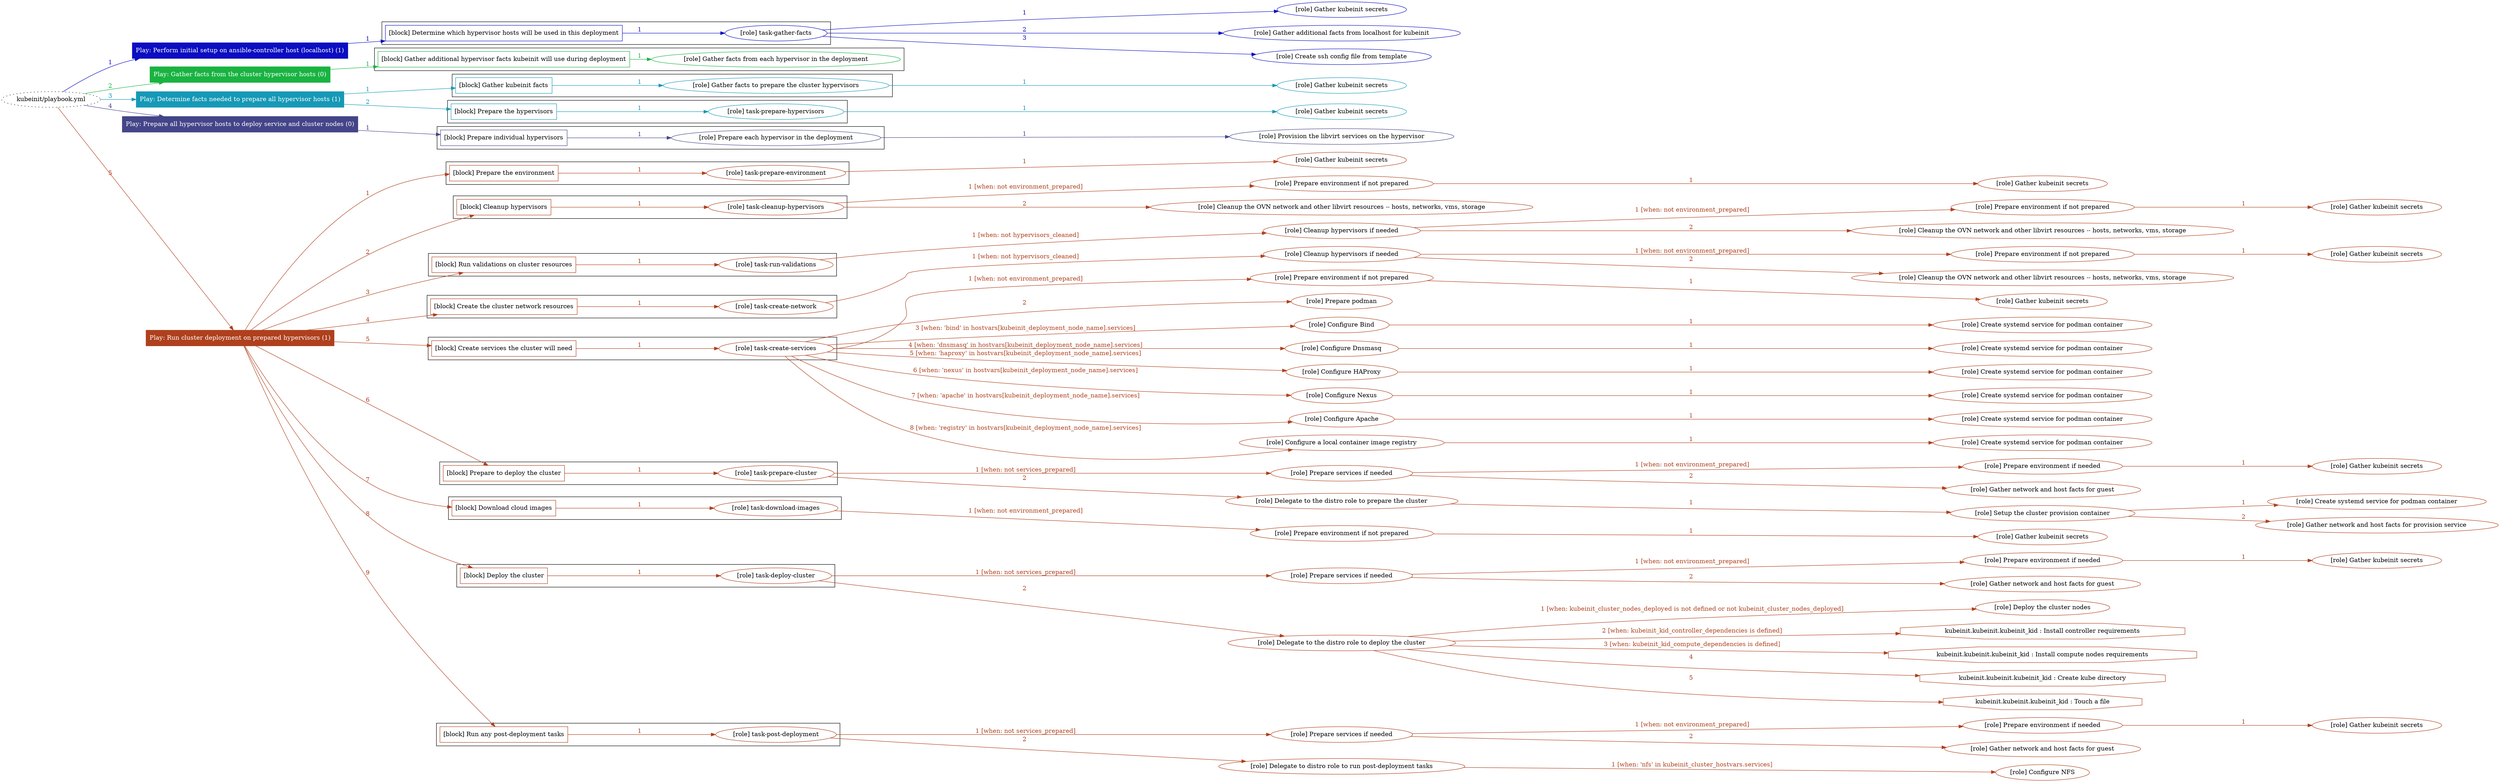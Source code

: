 digraph {
	graph [concentrate=true ordering=in rankdir=LR ratio=fill]
	edge [esep=5 sep=10]
	"kubeinit/playbook.yml" [URL="/home/runner/work/kubeinit/kubeinit/kubeinit/playbook.yml" id=playbook_f19f7c24 style=dotted]
	play_e3c83df2 [label="Play: Perform initial setup on ansible-controller host (localhost) (1)" URL="/home/runner/work/kubeinit/kubeinit/kubeinit/playbook.yml" color="#0b0ec1" fontcolor="#ffffff" id=play_e3c83df2 shape=box style=filled tooltip=localhost]
	"kubeinit/playbook.yml" -> play_e3c83df2 [label="1 " color="#0b0ec1" fontcolor="#0b0ec1" id=edge_bcfae2c6 labeltooltip="1 " tooltip="1 "]
	subgraph "Gather kubeinit secrets" {
		role_8a4b289e [label="[role] Gather kubeinit secrets" URL="/home/runner/.ansible/collections/ansible_collections/kubeinit/kubeinit/roles/kubeinit_prepare/tasks/build_hypervisors_group.yml" color="#0b0ec1" id=role_8a4b289e tooltip="Gather kubeinit secrets"]
	}
	subgraph "Gather additional facts from localhost for kubeinit" {
		role_81fbdfe3 [label="[role] Gather additional facts from localhost for kubeinit" URL="/home/runner/.ansible/collections/ansible_collections/kubeinit/kubeinit/roles/kubeinit_prepare/tasks/build_hypervisors_group.yml" color="#0b0ec1" id=role_81fbdfe3 tooltip="Gather additional facts from localhost for kubeinit"]
	}
	subgraph "Create ssh config file from template" {
		role_be65bf8c [label="[role] Create ssh config file from template" URL="/home/runner/.ansible/collections/ansible_collections/kubeinit/kubeinit/roles/kubeinit_prepare/tasks/build_hypervisors_group.yml" color="#0b0ec1" id=role_be65bf8c tooltip="Create ssh config file from template"]
	}
	subgraph "task-gather-facts" {
		role_dcfb7f5f [label="[role] task-gather-facts" URL="/home/runner/work/kubeinit/kubeinit/kubeinit/playbook.yml" color="#0b0ec1" id=role_dcfb7f5f tooltip="task-gather-facts"]
		role_dcfb7f5f -> role_8a4b289e [label="1 " color="#0b0ec1" fontcolor="#0b0ec1" id=edge_25d9aa15 labeltooltip="1 " tooltip="1 "]
		role_dcfb7f5f -> role_81fbdfe3 [label="2 " color="#0b0ec1" fontcolor="#0b0ec1" id=edge_9db1e6b4 labeltooltip="2 " tooltip="2 "]
		role_dcfb7f5f -> role_be65bf8c [label="3 " color="#0b0ec1" fontcolor="#0b0ec1" id=edge_1d73cc99 labeltooltip="3 " tooltip="3 "]
	}
	subgraph "Play: Perform initial setup on ansible-controller host (localhost) (1)" {
		play_e3c83df2 -> block_47955a8a [label=1 color="#0b0ec1" fontcolor="#0b0ec1" id=edge_bd2e0704 labeltooltip=1 tooltip=1]
		subgraph cluster_block_47955a8a {
			block_47955a8a [label="[block] Determine which hypervisor hosts will be used in this deployment" URL="/home/runner/work/kubeinit/kubeinit/kubeinit/playbook.yml" color="#0b0ec1" id=block_47955a8a labeltooltip="Determine which hypervisor hosts will be used in this deployment" shape=box tooltip="Determine which hypervisor hosts will be used in this deployment"]
			block_47955a8a -> role_dcfb7f5f [label="1 " color="#0b0ec1" fontcolor="#0b0ec1" id=edge_5d99f6b1 labeltooltip="1 " tooltip="1 "]
		}
	}
	play_3f8c5ed9 [label="Play: Gather facts from the cluster hypervisor hosts (0)" URL="/home/runner/work/kubeinit/kubeinit/kubeinit/playbook.yml" color="#19b342" fontcolor="#ffffff" id=play_3f8c5ed9 shape=box style=filled tooltip="Play: Gather facts from the cluster hypervisor hosts (0)"]
	"kubeinit/playbook.yml" -> play_3f8c5ed9 [label="2 " color="#19b342" fontcolor="#19b342" id=edge_2b84f2b8 labeltooltip="2 " tooltip="2 "]
	subgraph "Gather facts from each hypervisor in the deployment" {
		role_b59b187c [label="[role] Gather facts from each hypervisor in the deployment" URL="/home/runner/work/kubeinit/kubeinit/kubeinit/playbook.yml" color="#19b342" id=role_b59b187c tooltip="Gather facts from each hypervisor in the deployment"]
	}
	subgraph "Play: Gather facts from the cluster hypervisor hosts (0)" {
		play_3f8c5ed9 -> block_2c6cf685 [label=1 color="#19b342" fontcolor="#19b342" id=edge_0a4c2be2 labeltooltip=1 tooltip=1]
		subgraph cluster_block_2c6cf685 {
			block_2c6cf685 [label="[block] Gather additional hypervisor facts kubeinit will use during deployment" URL="/home/runner/work/kubeinit/kubeinit/kubeinit/playbook.yml" color="#19b342" id=block_2c6cf685 labeltooltip="Gather additional hypervisor facts kubeinit will use during deployment" shape=box tooltip="Gather additional hypervisor facts kubeinit will use during deployment"]
			block_2c6cf685 -> role_b59b187c [label="1 " color="#19b342" fontcolor="#19b342" id=edge_69f44c36 labeltooltip="1 " tooltip="1 "]
		}
	}
	play_43389720 [label="Play: Determine facts needed to prepare all hypervisor hosts (1)" URL="/home/runner/work/kubeinit/kubeinit/kubeinit/playbook.yml" color="#1699b6" fontcolor="#ffffff" id=play_43389720 shape=box style=filled tooltip=localhost]
	"kubeinit/playbook.yml" -> play_43389720 [label="3 " color="#1699b6" fontcolor="#1699b6" id=edge_710a81ef labeltooltip="3 " tooltip="3 "]
	subgraph "Gather kubeinit secrets" {
		role_16ca3f5a [label="[role] Gather kubeinit secrets" URL="/home/runner/.ansible/collections/ansible_collections/kubeinit/kubeinit/roles/kubeinit_prepare/tasks/gather_kubeinit_facts.yml" color="#1699b6" id=role_16ca3f5a tooltip="Gather kubeinit secrets"]
	}
	subgraph "Gather facts to prepare the cluster hypervisors" {
		role_487457ae [label="[role] Gather facts to prepare the cluster hypervisors" URL="/home/runner/work/kubeinit/kubeinit/kubeinit/playbook.yml" color="#1699b6" id=role_487457ae tooltip="Gather facts to prepare the cluster hypervisors"]
		role_487457ae -> role_16ca3f5a [label="1 " color="#1699b6" fontcolor="#1699b6" id=edge_23cb5172 labeltooltip="1 " tooltip="1 "]
	}
	subgraph "Gather kubeinit secrets" {
		role_8f64ef56 [label="[role] Gather kubeinit secrets" URL="/home/runner/.ansible/collections/ansible_collections/kubeinit/kubeinit/roles/kubeinit_prepare/tasks/gather_kubeinit_facts.yml" color="#1699b6" id=role_8f64ef56 tooltip="Gather kubeinit secrets"]
	}
	subgraph "task-prepare-hypervisors" {
		role_421f86db [label="[role] task-prepare-hypervisors" URL="/home/runner/work/kubeinit/kubeinit/kubeinit/playbook.yml" color="#1699b6" id=role_421f86db tooltip="task-prepare-hypervisors"]
		role_421f86db -> role_8f64ef56 [label="1 " color="#1699b6" fontcolor="#1699b6" id=edge_e856d20e labeltooltip="1 " tooltip="1 "]
	}
	subgraph "Play: Determine facts needed to prepare all hypervisor hosts (1)" {
		play_43389720 -> block_f4e99289 [label=1 color="#1699b6" fontcolor="#1699b6" id=edge_ae7b98e2 labeltooltip=1 tooltip=1]
		subgraph cluster_block_f4e99289 {
			block_f4e99289 [label="[block] Gather kubeinit facts" URL="/home/runner/work/kubeinit/kubeinit/kubeinit/playbook.yml" color="#1699b6" id=block_f4e99289 labeltooltip="Gather kubeinit facts" shape=box tooltip="Gather kubeinit facts"]
			block_f4e99289 -> role_487457ae [label="1 " color="#1699b6" fontcolor="#1699b6" id=edge_1ffde94a labeltooltip="1 " tooltip="1 "]
		}
		play_43389720 -> block_09d8e817 [label=2 color="#1699b6" fontcolor="#1699b6" id=edge_0e6e3b14 labeltooltip=2 tooltip=2]
		subgraph cluster_block_09d8e817 {
			block_09d8e817 [label="[block] Prepare the hypervisors" URL="/home/runner/work/kubeinit/kubeinit/kubeinit/playbook.yml" color="#1699b6" id=block_09d8e817 labeltooltip="Prepare the hypervisors" shape=box tooltip="Prepare the hypervisors"]
			block_09d8e817 -> role_421f86db [label="1 " color="#1699b6" fontcolor="#1699b6" id=edge_70fe4452 labeltooltip="1 " tooltip="1 "]
		}
	}
	play_a79cd9c2 [label="Play: Prepare all hypervisor hosts to deploy service and cluster nodes (0)" URL="/home/runner/work/kubeinit/kubeinit/kubeinit/playbook.yml" color="#444588" fontcolor="#ffffff" id=play_a79cd9c2 shape=box style=filled tooltip="Play: Prepare all hypervisor hosts to deploy service and cluster nodes (0)"]
	"kubeinit/playbook.yml" -> play_a79cd9c2 [label="4 " color="#444588" fontcolor="#444588" id=edge_6bfb1c97 labeltooltip="4 " tooltip="4 "]
	subgraph "Provision the libvirt services on the hypervisor" {
		role_a85094ef [label="[role] Provision the libvirt services on the hypervisor" URL="/home/runner/.ansible/collections/ansible_collections/kubeinit/kubeinit/roles/kubeinit_prepare/tasks/prepare_hypervisor.yml" color="#444588" id=role_a85094ef tooltip="Provision the libvirt services on the hypervisor"]
	}
	subgraph "Prepare each hypervisor in the deployment" {
		role_12c459f6 [label="[role] Prepare each hypervisor in the deployment" URL="/home/runner/work/kubeinit/kubeinit/kubeinit/playbook.yml" color="#444588" id=role_12c459f6 tooltip="Prepare each hypervisor in the deployment"]
		role_12c459f6 -> role_a85094ef [label="1 " color="#444588" fontcolor="#444588" id=edge_76f84c96 labeltooltip="1 " tooltip="1 "]
	}
	subgraph "Play: Prepare all hypervisor hosts to deploy service and cluster nodes (0)" {
		play_a79cd9c2 -> block_d0cd0e8c [label=1 color="#444588" fontcolor="#444588" id=edge_dd96c48d labeltooltip=1 tooltip=1]
		subgraph cluster_block_d0cd0e8c {
			block_d0cd0e8c [label="[block] Prepare individual hypervisors" URL="/home/runner/work/kubeinit/kubeinit/kubeinit/playbook.yml" color="#444588" id=block_d0cd0e8c labeltooltip="Prepare individual hypervisors" shape=box tooltip="Prepare individual hypervisors"]
			block_d0cd0e8c -> role_12c459f6 [label="1 " color="#444588" fontcolor="#444588" id=edge_c3a5d8f7 labeltooltip="1 " tooltip="1 "]
		}
	}
	play_4d0ec4bb [label="Play: Run cluster deployment on prepared hypervisors (1)" URL="/home/runner/work/kubeinit/kubeinit/kubeinit/playbook.yml" color="#af401d" fontcolor="#ffffff" id=play_4d0ec4bb shape=box style=filled tooltip=localhost]
	"kubeinit/playbook.yml" -> play_4d0ec4bb [label="5 " color="#af401d" fontcolor="#af401d" id=edge_9f27d705 labeltooltip="5 " tooltip="5 "]
	subgraph "Gather kubeinit secrets" {
		role_f4789719 [label="[role] Gather kubeinit secrets" URL="/home/runner/.ansible/collections/ansible_collections/kubeinit/kubeinit/roles/kubeinit_prepare/tasks/gather_kubeinit_facts.yml" color="#af401d" id=role_f4789719 tooltip="Gather kubeinit secrets"]
	}
	subgraph "task-prepare-environment" {
		role_80397919 [label="[role] task-prepare-environment" URL="/home/runner/work/kubeinit/kubeinit/kubeinit/playbook.yml" color="#af401d" id=role_80397919 tooltip="task-prepare-environment"]
		role_80397919 -> role_f4789719 [label="1 " color="#af401d" fontcolor="#af401d" id=edge_2333d648 labeltooltip="1 " tooltip="1 "]
	}
	subgraph "Gather kubeinit secrets" {
		role_73e5bffd [label="[role] Gather kubeinit secrets" URL="/home/runner/.ansible/collections/ansible_collections/kubeinit/kubeinit/roles/kubeinit_prepare/tasks/gather_kubeinit_facts.yml" color="#af401d" id=role_73e5bffd tooltip="Gather kubeinit secrets"]
	}
	subgraph "Prepare environment if not prepared" {
		role_359c54cd [label="[role] Prepare environment if not prepared" URL="/home/runner/.ansible/collections/ansible_collections/kubeinit/kubeinit/roles/kubeinit_prepare/tasks/cleanup_hypervisors.yml" color="#af401d" id=role_359c54cd tooltip="Prepare environment if not prepared"]
		role_359c54cd -> role_73e5bffd [label="1 " color="#af401d" fontcolor="#af401d" id=edge_accdaf37 labeltooltip="1 " tooltip="1 "]
	}
	subgraph "Cleanup the OVN network and other libvirt resources -- hosts, networks, vms, storage" {
		role_fa018df4 [label="[role] Cleanup the OVN network and other libvirt resources -- hosts, networks, vms, storage" URL="/home/runner/.ansible/collections/ansible_collections/kubeinit/kubeinit/roles/kubeinit_prepare/tasks/cleanup_hypervisors.yml" color="#af401d" id=role_fa018df4 tooltip="Cleanup the OVN network and other libvirt resources -- hosts, networks, vms, storage"]
	}
	subgraph "task-cleanup-hypervisors" {
		role_38da9faf [label="[role] task-cleanup-hypervisors" URL="/home/runner/work/kubeinit/kubeinit/kubeinit/playbook.yml" color="#af401d" id=role_38da9faf tooltip="task-cleanup-hypervisors"]
		role_38da9faf -> role_359c54cd [label="1 [when: not environment_prepared]" color="#af401d" fontcolor="#af401d" id=edge_f927daa4 labeltooltip="1 [when: not environment_prepared]" tooltip="1 [when: not environment_prepared]"]
		role_38da9faf -> role_fa018df4 [label="2 " color="#af401d" fontcolor="#af401d" id=edge_e634570b labeltooltip="2 " tooltip="2 "]
	}
	subgraph "Gather kubeinit secrets" {
		role_9e718411 [label="[role] Gather kubeinit secrets" URL="/home/runner/.ansible/collections/ansible_collections/kubeinit/kubeinit/roles/kubeinit_prepare/tasks/gather_kubeinit_facts.yml" color="#af401d" id=role_9e718411 tooltip="Gather kubeinit secrets"]
	}
	subgraph "Prepare environment if not prepared" {
		role_1a184fc0 [label="[role] Prepare environment if not prepared" URL="/home/runner/.ansible/collections/ansible_collections/kubeinit/kubeinit/roles/kubeinit_prepare/tasks/cleanup_hypervisors.yml" color="#af401d" id=role_1a184fc0 tooltip="Prepare environment if not prepared"]
		role_1a184fc0 -> role_9e718411 [label="1 " color="#af401d" fontcolor="#af401d" id=edge_ff55c2d6 labeltooltip="1 " tooltip="1 "]
	}
	subgraph "Cleanup the OVN network and other libvirt resources -- hosts, networks, vms, storage" {
		role_2e2a843b [label="[role] Cleanup the OVN network and other libvirt resources -- hosts, networks, vms, storage" URL="/home/runner/.ansible/collections/ansible_collections/kubeinit/kubeinit/roles/kubeinit_prepare/tasks/cleanup_hypervisors.yml" color="#af401d" id=role_2e2a843b tooltip="Cleanup the OVN network and other libvirt resources -- hosts, networks, vms, storage"]
	}
	subgraph "Cleanup hypervisors if needed" {
		role_6714aeb8 [label="[role] Cleanup hypervisors if needed" URL="/home/runner/.ansible/collections/ansible_collections/kubeinit/kubeinit/roles/kubeinit_validations/tasks/main.yml" color="#af401d" id=role_6714aeb8 tooltip="Cleanup hypervisors if needed"]
		role_6714aeb8 -> role_1a184fc0 [label="1 [when: not environment_prepared]" color="#af401d" fontcolor="#af401d" id=edge_5048d781 labeltooltip="1 [when: not environment_prepared]" tooltip="1 [when: not environment_prepared]"]
		role_6714aeb8 -> role_2e2a843b [label="2 " color="#af401d" fontcolor="#af401d" id=edge_18d4ca20 labeltooltip="2 " tooltip="2 "]
	}
	subgraph "task-run-validations" {
		role_90ba515a [label="[role] task-run-validations" URL="/home/runner/work/kubeinit/kubeinit/kubeinit/playbook.yml" color="#af401d" id=role_90ba515a tooltip="task-run-validations"]
		role_90ba515a -> role_6714aeb8 [label="1 [when: not hypervisors_cleaned]" color="#af401d" fontcolor="#af401d" id=edge_be471820 labeltooltip="1 [when: not hypervisors_cleaned]" tooltip="1 [when: not hypervisors_cleaned]"]
	}
	subgraph "Gather kubeinit secrets" {
		role_7bc27f53 [label="[role] Gather kubeinit secrets" URL="/home/runner/.ansible/collections/ansible_collections/kubeinit/kubeinit/roles/kubeinit_prepare/tasks/gather_kubeinit_facts.yml" color="#af401d" id=role_7bc27f53 tooltip="Gather kubeinit secrets"]
	}
	subgraph "Prepare environment if not prepared" {
		role_2cc27fd3 [label="[role] Prepare environment if not prepared" URL="/home/runner/.ansible/collections/ansible_collections/kubeinit/kubeinit/roles/kubeinit_prepare/tasks/cleanup_hypervisors.yml" color="#af401d" id=role_2cc27fd3 tooltip="Prepare environment if not prepared"]
		role_2cc27fd3 -> role_7bc27f53 [label="1 " color="#af401d" fontcolor="#af401d" id=edge_cbba5333 labeltooltip="1 " tooltip="1 "]
	}
	subgraph "Cleanup the OVN network and other libvirt resources -- hosts, networks, vms, storage" {
		role_6375aee1 [label="[role] Cleanup the OVN network and other libvirt resources -- hosts, networks, vms, storage" URL="/home/runner/.ansible/collections/ansible_collections/kubeinit/kubeinit/roles/kubeinit_prepare/tasks/cleanup_hypervisors.yml" color="#af401d" id=role_6375aee1 tooltip="Cleanup the OVN network and other libvirt resources -- hosts, networks, vms, storage"]
	}
	subgraph "Cleanup hypervisors if needed" {
		role_f11d4f4b [label="[role] Cleanup hypervisors if needed" URL="/home/runner/.ansible/collections/ansible_collections/kubeinit/kubeinit/roles/kubeinit_libvirt/tasks/create_network.yml" color="#af401d" id=role_f11d4f4b tooltip="Cleanup hypervisors if needed"]
		role_f11d4f4b -> role_2cc27fd3 [label="1 [when: not environment_prepared]" color="#af401d" fontcolor="#af401d" id=edge_26c102bb labeltooltip="1 [when: not environment_prepared]" tooltip="1 [when: not environment_prepared]"]
		role_f11d4f4b -> role_6375aee1 [label="2 " color="#af401d" fontcolor="#af401d" id=edge_ff1c707e labeltooltip="2 " tooltip="2 "]
	}
	subgraph "task-create-network" {
		role_322d6df0 [label="[role] task-create-network" URL="/home/runner/work/kubeinit/kubeinit/kubeinit/playbook.yml" color="#af401d" id=role_322d6df0 tooltip="task-create-network"]
		role_322d6df0 -> role_f11d4f4b [label="1 [when: not hypervisors_cleaned]" color="#af401d" fontcolor="#af401d" id=edge_a41b4a9e labeltooltip="1 [when: not hypervisors_cleaned]" tooltip="1 [when: not hypervisors_cleaned]"]
	}
	subgraph "Gather kubeinit secrets" {
		role_4dc3fb13 [label="[role] Gather kubeinit secrets" URL="/home/runner/.ansible/collections/ansible_collections/kubeinit/kubeinit/roles/kubeinit_prepare/tasks/gather_kubeinit_facts.yml" color="#af401d" id=role_4dc3fb13 tooltip="Gather kubeinit secrets"]
	}
	subgraph "Prepare environment if not prepared" {
		role_dc24ad30 [label="[role] Prepare environment if not prepared" URL="/home/runner/.ansible/collections/ansible_collections/kubeinit/kubeinit/roles/kubeinit_services/tasks/main.yml" color="#af401d" id=role_dc24ad30 tooltip="Prepare environment if not prepared"]
		role_dc24ad30 -> role_4dc3fb13 [label="1 " color="#af401d" fontcolor="#af401d" id=edge_ba825df8 labeltooltip="1 " tooltip="1 "]
	}
	subgraph "Prepare podman" {
		role_456e5c4c [label="[role] Prepare podman" URL="/home/runner/.ansible/collections/ansible_collections/kubeinit/kubeinit/roles/kubeinit_services/tasks/00_create_service_pod.yml" color="#af401d" id=role_456e5c4c tooltip="Prepare podman"]
	}
	subgraph "Create systemd service for podman container" {
		role_491abdaa [label="[role] Create systemd service for podman container" URL="/home/runner/.ansible/collections/ansible_collections/kubeinit/kubeinit/roles/kubeinit_bind/tasks/main.yml" color="#af401d" id=role_491abdaa tooltip="Create systemd service for podman container"]
	}
	subgraph "Configure Bind" {
		role_aa6a86cc [label="[role] Configure Bind" URL="/home/runner/.ansible/collections/ansible_collections/kubeinit/kubeinit/roles/kubeinit_services/tasks/start_services_containers.yml" color="#af401d" id=role_aa6a86cc tooltip="Configure Bind"]
		role_aa6a86cc -> role_491abdaa [label="1 " color="#af401d" fontcolor="#af401d" id=edge_1994c6e6 labeltooltip="1 " tooltip="1 "]
	}
	subgraph "Create systemd service for podman container" {
		role_62e94469 [label="[role] Create systemd service for podman container" URL="/home/runner/.ansible/collections/ansible_collections/kubeinit/kubeinit/roles/kubeinit_dnsmasq/tasks/main.yml" color="#af401d" id=role_62e94469 tooltip="Create systemd service for podman container"]
	}
	subgraph "Configure Dnsmasq" {
		role_5ecc534f [label="[role] Configure Dnsmasq" URL="/home/runner/.ansible/collections/ansible_collections/kubeinit/kubeinit/roles/kubeinit_services/tasks/start_services_containers.yml" color="#af401d" id=role_5ecc534f tooltip="Configure Dnsmasq"]
		role_5ecc534f -> role_62e94469 [label="1 " color="#af401d" fontcolor="#af401d" id=edge_8359911c labeltooltip="1 " tooltip="1 "]
	}
	subgraph "Create systemd service for podman container" {
		role_1e888d9a [label="[role] Create systemd service for podman container" URL="/home/runner/.ansible/collections/ansible_collections/kubeinit/kubeinit/roles/kubeinit_haproxy/tasks/main.yml" color="#af401d" id=role_1e888d9a tooltip="Create systemd service for podman container"]
	}
	subgraph "Configure HAProxy" {
		role_31718e5c [label="[role] Configure HAProxy" URL="/home/runner/.ansible/collections/ansible_collections/kubeinit/kubeinit/roles/kubeinit_services/tasks/start_services_containers.yml" color="#af401d" id=role_31718e5c tooltip="Configure HAProxy"]
		role_31718e5c -> role_1e888d9a [label="1 " color="#af401d" fontcolor="#af401d" id=edge_7c82b828 labeltooltip="1 " tooltip="1 "]
	}
	subgraph "Create systemd service for podman container" {
		role_15e201ef [label="[role] Create systemd service for podman container" URL="/home/runner/.ansible/collections/ansible_collections/kubeinit/kubeinit/roles/kubeinit_nexus/tasks/main.yml" color="#af401d" id=role_15e201ef tooltip="Create systemd service for podman container"]
	}
	subgraph "Configure Nexus" {
		role_a73064f7 [label="[role] Configure Nexus" URL="/home/runner/.ansible/collections/ansible_collections/kubeinit/kubeinit/roles/kubeinit_services/tasks/start_services_containers.yml" color="#af401d" id=role_a73064f7 tooltip="Configure Nexus"]
		role_a73064f7 -> role_15e201ef [label="1 " color="#af401d" fontcolor="#af401d" id=edge_8acc30f1 labeltooltip="1 " tooltip="1 "]
	}
	subgraph "Create systemd service for podman container" {
		role_72326a9d [label="[role] Create systemd service for podman container" URL="/home/runner/.ansible/collections/ansible_collections/kubeinit/kubeinit/roles/kubeinit_apache/tasks/main.yml" color="#af401d" id=role_72326a9d tooltip="Create systemd service for podman container"]
	}
	subgraph "Configure Apache" {
		role_b1f4d4a9 [label="[role] Configure Apache" URL="/home/runner/.ansible/collections/ansible_collections/kubeinit/kubeinit/roles/kubeinit_services/tasks/start_services_containers.yml" color="#af401d" id=role_b1f4d4a9 tooltip="Configure Apache"]
		role_b1f4d4a9 -> role_72326a9d [label="1 " color="#af401d" fontcolor="#af401d" id=edge_529956c5 labeltooltip="1 " tooltip="1 "]
	}
	subgraph "Create systemd service for podman container" {
		role_f68e0d89 [label="[role] Create systemd service for podman container" URL="/home/runner/.ansible/collections/ansible_collections/kubeinit/kubeinit/roles/kubeinit_registry/tasks/main.yml" color="#af401d" id=role_f68e0d89 tooltip="Create systemd service for podman container"]
	}
	subgraph "Configure a local container image registry" {
		role_bfe16e78 [label="[role] Configure a local container image registry" URL="/home/runner/.ansible/collections/ansible_collections/kubeinit/kubeinit/roles/kubeinit_services/tasks/start_services_containers.yml" color="#af401d" id=role_bfe16e78 tooltip="Configure a local container image registry"]
		role_bfe16e78 -> role_f68e0d89 [label="1 " color="#af401d" fontcolor="#af401d" id=edge_d74c7d40 labeltooltip="1 " tooltip="1 "]
	}
	subgraph "task-create-services" {
		role_804a7f34 [label="[role] task-create-services" URL="/home/runner/work/kubeinit/kubeinit/kubeinit/playbook.yml" color="#af401d" id=role_804a7f34 tooltip="task-create-services"]
		role_804a7f34 -> role_dc24ad30 [label="1 [when: not environment_prepared]" color="#af401d" fontcolor="#af401d" id=edge_114a1092 labeltooltip="1 [when: not environment_prepared]" tooltip="1 [when: not environment_prepared]"]
		role_804a7f34 -> role_456e5c4c [label="2 " color="#af401d" fontcolor="#af401d" id=edge_6b46f97e labeltooltip="2 " tooltip="2 "]
		role_804a7f34 -> role_aa6a86cc [label="3 [when: 'bind' in hostvars[kubeinit_deployment_node_name].services]" color="#af401d" fontcolor="#af401d" id=edge_c7f535cd labeltooltip="3 [when: 'bind' in hostvars[kubeinit_deployment_node_name].services]" tooltip="3 [when: 'bind' in hostvars[kubeinit_deployment_node_name].services]"]
		role_804a7f34 -> role_5ecc534f [label="4 [when: 'dnsmasq' in hostvars[kubeinit_deployment_node_name].services]" color="#af401d" fontcolor="#af401d" id=edge_a32cb1d2 labeltooltip="4 [when: 'dnsmasq' in hostvars[kubeinit_deployment_node_name].services]" tooltip="4 [when: 'dnsmasq' in hostvars[kubeinit_deployment_node_name].services]"]
		role_804a7f34 -> role_31718e5c [label="5 [when: 'haproxy' in hostvars[kubeinit_deployment_node_name].services]" color="#af401d" fontcolor="#af401d" id=edge_c071477c labeltooltip="5 [when: 'haproxy' in hostvars[kubeinit_deployment_node_name].services]" tooltip="5 [when: 'haproxy' in hostvars[kubeinit_deployment_node_name].services]"]
		role_804a7f34 -> role_a73064f7 [label="6 [when: 'nexus' in hostvars[kubeinit_deployment_node_name].services]" color="#af401d" fontcolor="#af401d" id=edge_f2a11581 labeltooltip="6 [when: 'nexus' in hostvars[kubeinit_deployment_node_name].services]" tooltip="6 [when: 'nexus' in hostvars[kubeinit_deployment_node_name].services]"]
		role_804a7f34 -> role_b1f4d4a9 [label="7 [when: 'apache' in hostvars[kubeinit_deployment_node_name].services]" color="#af401d" fontcolor="#af401d" id=edge_20000396 labeltooltip="7 [when: 'apache' in hostvars[kubeinit_deployment_node_name].services]" tooltip="7 [when: 'apache' in hostvars[kubeinit_deployment_node_name].services]"]
		role_804a7f34 -> role_bfe16e78 [label="8 [when: 'registry' in hostvars[kubeinit_deployment_node_name].services]" color="#af401d" fontcolor="#af401d" id=edge_f3379c7e labeltooltip="8 [when: 'registry' in hostvars[kubeinit_deployment_node_name].services]" tooltip="8 [when: 'registry' in hostvars[kubeinit_deployment_node_name].services]"]
	}
	subgraph "Gather kubeinit secrets" {
		role_4c9c970d [label="[role] Gather kubeinit secrets" URL="/home/runner/.ansible/collections/ansible_collections/kubeinit/kubeinit/roles/kubeinit_prepare/tasks/gather_kubeinit_facts.yml" color="#af401d" id=role_4c9c970d tooltip="Gather kubeinit secrets"]
	}
	subgraph "Prepare environment if needed" {
		role_ae276532 [label="[role] Prepare environment if needed" URL="/home/runner/.ansible/collections/ansible_collections/kubeinit/kubeinit/roles/kubeinit_services/tasks/prepare_services.yml" color="#af401d" id=role_ae276532 tooltip="Prepare environment if needed"]
		role_ae276532 -> role_4c9c970d [label="1 " color="#af401d" fontcolor="#af401d" id=edge_572ef29d labeltooltip="1 " tooltip="1 "]
	}
	subgraph "Gather network and host facts for guest" {
		role_2b9daa13 [label="[role] Gather network and host facts for guest" URL="/home/runner/.ansible/collections/ansible_collections/kubeinit/kubeinit/roles/kubeinit_services/tasks/prepare_services.yml" color="#af401d" id=role_2b9daa13 tooltip="Gather network and host facts for guest"]
	}
	subgraph "Prepare services if needed" {
		role_8425d68d [label="[role] Prepare services if needed" URL="/home/runner/.ansible/collections/ansible_collections/kubeinit/kubeinit/roles/kubeinit_prepare/tasks/prepare_cluster.yml" color="#af401d" id=role_8425d68d tooltip="Prepare services if needed"]
		role_8425d68d -> role_ae276532 [label="1 [when: not environment_prepared]" color="#af401d" fontcolor="#af401d" id=edge_074b892d labeltooltip="1 [when: not environment_prepared]" tooltip="1 [when: not environment_prepared]"]
		role_8425d68d -> role_2b9daa13 [label="2 " color="#af401d" fontcolor="#af401d" id=edge_75bceca3 labeltooltip="2 " tooltip="2 "]
	}
	subgraph "Create systemd service for podman container" {
		role_7bb9bdc6 [label="[role] Create systemd service for podman container" URL="/home/runner/.ansible/collections/ansible_collections/kubeinit/kubeinit/roles/kubeinit_services/tasks/create_provision_container.yml" color="#af401d" id=role_7bb9bdc6 tooltip="Create systemd service for podman container"]
	}
	subgraph "Gather network and host facts for provision service" {
		role_8b73d714 [label="[role] Gather network and host facts for provision service" URL="/home/runner/.ansible/collections/ansible_collections/kubeinit/kubeinit/roles/kubeinit_services/tasks/create_provision_container.yml" color="#af401d" id=role_8b73d714 tooltip="Gather network and host facts for provision service"]
	}
	subgraph "Setup the cluster provision container" {
		role_0d047d8c [label="[role] Setup the cluster provision container" URL="/home/runner/.ansible/collections/ansible_collections/kubeinit/kubeinit/roles/kubeinit_kid/tasks/prepare_cluster.yml" color="#af401d" id=role_0d047d8c tooltip="Setup the cluster provision container"]
		role_0d047d8c -> role_7bb9bdc6 [label="1 " color="#af401d" fontcolor="#af401d" id=edge_edd6bbe3 labeltooltip="1 " tooltip="1 "]
		role_0d047d8c -> role_8b73d714 [label="2 " color="#af401d" fontcolor="#af401d" id=edge_e3f1d9fb labeltooltip="2 " tooltip="2 "]
	}
	subgraph "Delegate to the distro role to prepare the cluster" {
		role_f08319f5 [label="[role] Delegate to the distro role to prepare the cluster" URL="/home/runner/.ansible/collections/ansible_collections/kubeinit/kubeinit/roles/kubeinit_prepare/tasks/prepare_cluster.yml" color="#af401d" id=role_f08319f5 tooltip="Delegate to the distro role to prepare the cluster"]
		role_f08319f5 -> role_0d047d8c [label="1 " color="#af401d" fontcolor="#af401d" id=edge_f33cb30d labeltooltip="1 " tooltip="1 "]
	}
	subgraph "task-prepare-cluster" {
		role_9aa59b4a [label="[role] task-prepare-cluster" URL="/home/runner/work/kubeinit/kubeinit/kubeinit/playbook.yml" color="#af401d" id=role_9aa59b4a tooltip="task-prepare-cluster"]
		role_9aa59b4a -> role_8425d68d [label="1 [when: not services_prepared]" color="#af401d" fontcolor="#af401d" id=edge_549f4b97 labeltooltip="1 [when: not services_prepared]" tooltip="1 [when: not services_prepared]"]
		role_9aa59b4a -> role_f08319f5 [label="2 " color="#af401d" fontcolor="#af401d" id=edge_4f5b83d1 labeltooltip="2 " tooltip="2 "]
	}
	subgraph "Gather kubeinit secrets" {
		role_8bf58488 [label="[role] Gather kubeinit secrets" URL="/home/runner/.ansible/collections/ansible_collections/kubeinit/kubeinit/roles/kubeinit_prepare/tasks/gather_kubeinit_facts.yml" color="#af401d" id=role_8bf58488 tooltip="Gather kubeinit secrets"]
	}
	subgraph "Prepare environment if not prepared" {
		role_8b1e9f8c [label="[role] Prepare environment if not prepared" URL="/home/runner/.ansible/collections/ansible_collections/kubeinit/kubeinit/roles/kubeinit_libvirt/tasks/download_cloud_images.yml" color="#af401d" id=role_8b1e9f8c tooltip="Prepare environment if not prepared"]
		role_8b1e9f8c -> role_8bf58488 [label="1 " color="#af401d" fontcolor="#af401d" id=edge_5b062ecb labeltooltip="1 " tooltip="1 "]
	}
	subgraph "task-download-images" {
		role_ed609fd2 [label="[role] task-download-images" URL="/home/runner/work/kubeinit/kubeinit/kubeinit/playbook.yml" color="#af401d" id=role_ed609fd2 tooltip="task-download-images"]
		role_ed609fd2 -> role_8b1e9f8c [label="1 [when: not environment_prepared]" color="#af401d" fontcolor="#af401d" id=edge_ae678cd6 labeltooltip="1 [when: not environment_prepared]" tooltip="1 [when: not environment_prepared]"]
	}
	subgraph "Gather kubeinit secrets" {
		role_c0eea6a9 [label="[role] Gather kubeinit secrets" URL="/home/runner/.ansible/collections/ansible_collections/kubeinit/kubeinit/roles/kubeinit_prepare/tasks/gather_kubeinit_facts.yml" color="#af401d" id=role_c0eea6a9 tooltip="Gather kubeinit secrets"]
	}
	subgraph "Prepare environment if needed" {
		role_c6964970 [label="[role] Prepare environment if needed" URL="/home/runner/.ansible/collections/ansible_collections/kubeinit/kubeinit/roles/kubeinit_services/tasks/prepare_services.yml" color="#af401d" id=role_c6964970 tooltip="Prepare environment if needed"]
		role_c6964970 -> role_c0eea6a9 [label="1 " color="#af401d" fontcolor="#af401d" id=edge_95bbe170 labeltooltip="1 " tooltip="1 "]
	}
	subgraph "Gather network and host facts for guest" {
		role_5b57d3e5 [label="[role] Gather network and host facts for guest" URL="/home/runner/.ansible/collections/ansible_collections/kubeinit/kubeinit/roles/kubeinit_services/tasks/prepare_services.yml" color="#af401d" id=role_5b57d3e5 tooltip="Gather network and host facts for guest"]
	}
	subgraph "Prepare services if needed" {
		role_a290035d [label="[role] Prepare services if needed" URL="/home/runner/.ansible/collections/ansible_collections/kubeinit/kubeinit/roles/kubeinit_prepare/tasks/deploy_cluster.yml" color="#af401d" id=role_a290035d tooltip="Prepare services if needed"]
		role_a290035d -> role_c6964970 [label="1 [when: not environment_prepared]" color="#af401d" fontcolor="#af401d" id=edge_68fc5cd9 labeltooltip="1 [when: not environment_prepared]" tooltip="1 [when: not environment_prepared]"]
		role_a290035d -> role_5b57d3e5 [label="2 " color="#af401d" fontcolor="#af401d" id=edge_899ca803 labeltooltip="2 " tooltip="2 "]
	}
	subgraph "Deploy the cluster nodes" {
		role_3176e821 [label="[role] Deploy the cluster nodes" URL="/home/runner/.ansible/collections/ansible_collections/kubeinit/kubeinit/roles/kubeinit_kid/tasks/main.yml" color="#af401d" id=role_3176e821 tooltip="Deploy the cluster nodes"]
	}
	subgraph "Delegate to the distro role to deploy the cluster" {
		role_22f233b2 [label="[role] Delegate to the distro role to deploy the cluster" URL="/home/runner/.ansible/collections/ansible_collections/kubeinit/kubeinit/roles/kubeinit_prepare/tasks/deploy_cluster.yml" color="#af401d" id=role_22f233b2 tooltip="Delegate to the distro role to deploy the cluster"]
		role_22f233b2 -> role_3176e821 [label="1 [when: kubeinit_cluster_nodes_deployed is not defined or not kubeinit_cluster_nodes_deployed]" color="#af401d" fontcolor="#af401d" id=edge_61481a90 labeltooltip="1 [when: kubeinit_cluster_nodes_deployed is not defined or not kubeinit_cluster_nodes_deployed]" tooltip="1 [when: kubeinit_cluster_nodes_deployed is not defined or not kubeinit_cluster_nodes_deployed]"]
		task_adea8c03 [label="kubeinit.kubeinit.kubeinit_kid : Install controller requirements" URL="/home/runner/.ansible/collections/ansible_collections/kubeinit/kubeinit/roles/kubeinit_kid/tasks/main.yml" color="#af401d" id=task_adea8c03 shape=octagon tooltip="kubeinit.kubeinit.kubeinit_kid : Install controller requirements"]
		role_22f233b2 -> task_adea8c03 [label="2 [when: kubeinit_kid_controller_dependencies is defined]" color="#af401d" fontcolor="#af401d" id=edge_9745503e labeltooltip="2 [when: kubeinit_kid_controller_dependencies is defined]" tooltip="2 [when: kubeinit_kid_controller_dependencies is defined]"]
		task_e48c57c3 [label="kubeinit.kubeinit.kubeinit_kid : Install compute nodes requirements" URL="/home/runner/.ansible/collections/ansible_collections/kubeinit/kubeinit/roles/kubeinit_kid/tasks/main.yml" color="#af401d" id=task_e48c57c3 shape=octagon tooltip="kubeinit.kubeinit.kubeinit_kid : Install compute nodes requirements"]
		role_22f233b2 -> task_e48c57c3 [label="3 [when: kubeinit_kid_compute_dependencies is defined]" color="#af401d" fontcolor="#af401d" id=edge_bdc8f4f7 labeltooltip="3 [when: kubeinit_kid_compute_dependencies is defined]" tooltip="3 [when: kubeinit_kid_compute_dependencies is defined]"]
		task_dfc9402b [label="kubeinit.kubeinit.kubeinit_kid : Create kube directory" URL="/home/runner/.ansible/collections/ansible_collections/kubeinit/kubeinit/roles/kubeinit_kid/tasks/main.yml" color="#af401d" id=task_dfc9402b shape=octagon tooltip="kubeinit.kubeinit.kubeinit_kid : Create kube directory"]
		role_22f233b2 -> task_dfc9402b [label="4 " color="#af401d" fontcolor="#af401d" id=edge_b7bdd83b labeltooltip="4 " tooltip="4 "]
		task_775a7fa6 [label="kubeinit.kubeinit.kubeinit_kid : Touch a file" URL="/home/runner/.ansible/collections/ansible_collections/kubeinit/kubeinit/roles/kubeinit_kid/tasks/main.yml" color="#af401d" id=task_775a7fa6 shape=octagon tooltip="kubeinit.kubeinit.kubeinit_kid : Touch a file"]
		role_22f233b2 -> task_775a7fa6 [label="5 " color="#af401d" fontcolor="#af401d" id=edge_4e943075 labeltooltip="5 " tooltip="5 "]
	}
	subgraph "task-deploy-cluster" {
		role_ccea37a4 [label="[role] task-deploy-cluster" URL="/home/runner/work/kubeinit/kubeinit/kubeinit/playbook.yml" color="#af401d" id=role_ccea37a4 tooltip="task-deploy-cluster"]
		role_ccea37a4 -> role_a290035d [label="1 [when: not services_prepared]" color="#af401d" fontcolor="#af401d" id=edge_4f4e1fae labeltooltip="1 [when: not services_prepared]" tooltip="1 [when: not services_prepared]"]
		role_ccea37a4 -> role_22f233b2 [label="2 " color="#af401d" fontcolor="#af401d" id=edge_bd0cde9e labeltooltip="2 " tooltip="2 "]
	}
	subgraph "Gather kubeinit secrets" {
		role_96aa1e36 [label="[role] Gather kubeinit secrets" URL="/home/runner/.ansible/collections/ansible_collections/kubeinit/kubeinit/roles/kubeinit_prepare/tasks/gather_kubeinit_facts.yml" color="#af401d" id=role_96aa1e36 tooltip="Gather kubeinit secrets"]
	}
	subgraph "Prepare environment if needed" {
		role_0e0aa914 [label="[role] Prepare environment if needed" URL="/home/runner/.ansible/collections/ansible_collections/kubeinit/kubeinit/roles/kubeinit_services/tasks/prepare_services.yml" color="#af401d" id=role_0e0aa914 tooltip="Prepare environment if needed"]
		role_0e0aa914 -> role_96aa1e36 [label="1 " color="#af401d" fontcolor="#af401d" id=edge_3a097fa7 labeltooltip="1 " tooltip="1 "]
	}
	subgraph "Gather network and host facts for guest" {
		role_78e127e6 [label="[role] Gather network and host facts for guest" URL="/home/runner/.ansible/collections/ansible_collections/kubeinit/kubeinit/roles/kubeinit_services/tasks/prepare_services.yml" color="#af401d" id=role_78e127e6 tooltip="Gather network and host facts for guest"]
	}
	subgraph "Prepare services if needed" {
		role_357dfb71 [label="[role] Prepare services if needed" URL="/home/runner/.ansible/collections/ansible_collections/kubeinit/kubeinit/roles/kubeinit_prepare/tasks/post_deployment.yml" color="#af401d" id=role_357dfb71 tooltip="Prepare services if needed"]
		role_357dfb71 -> role_0e0aa914 [label="1 [when: not environment_prepared]" color="#af401d" fontcolor="#af401d" id=edge_e8a22811 labeltooltip="1 [when: not environment_prepared]" tooltip="1 [when: not environment_prepared]"]
		role_357dfb71 -> role_78e127e6 [label="2 " color="#af401d" fontcolor="#af401d" id=edge_bf128400 labeltooltip="2 " tooltip="2 "]
	}
	subgraph "Configure NFS" {
		role_1688aeb2 [label="[role] Configure NFS" URL="/home/runner/.ansible/collections/ansible_collections/kubeinit/kubeinit/roles/kubeinit_kid/tasks/post_deployment_tasks.yml" color="#af401d" id=role_1688aeb2 tooltip="Configure NFS"]
	}
	subgraph "Delegate to distro role to run post-deployment tasks" {
		role_35c6cfb8 [label="[role] Delegate to distro role to run post-deployment tasks" URL="/home/runner/.ansible/collections/ansible_collections/kubeinit/kubeinit/roles/kubeinit_prepare/tasks/post_deployment.yml" color="#af401d" id=role_35c6cfb8 tooltip="Delegate to distro role to run post-deployment tasks"]
		role_35c6cfb8 -> role_1688aeb2 [label="1 [when: 'nfs' in kubeinit_cluster_hostvars.services]" color="#af401d" fontcolor="#af401d" id=edge_c89d3f5a labeltooltip="1 [when: 'nfs' in kubeinit_cluster_hostvars.services]" tooltip="1 [when: 'nfs' in kubeinit_cluster_hostvars.services]"]
	}
	subgraph "task-post-deployment" {
		role_a44db563 [label="[role] task-post-deployment" URL="/home/runner/work/kubeinit/kubeinit/kubeinit/playbook.yml" color="#af401d" id=role_a44db563 tooltip="task-post-deployment"]
		role_a44db563 -> role_357dfb71 [label="1 [when: not services_prepared]" color="#af401d" fontcolor="#af401d" id=edge_ebf43e9b labeltooltip="1 [when: not services_prepared]" tooltip="1 [when: not services_prepared]"]
		role_a44db563 -> role_35c6cfb8 [label="2 " color="#af401d" fontcolor="#af401d" id=edge_fd1fdc3a labeltooltip="2 " tooltip="2 "]
	}
	subgraph "Play: Run cluster deployment on prepared hypervisors (1)" {
		play_4d0ec4bb -> block_a8596f02 [label=1 color="#af401d" fontcolor="#af401d" id=edge_0719f88a labeltooltip=1 tooltip=1]
		subgraph cluster_block_a8596f02 {
			block_a8596f02 [label="[block] Prepare the environment" URL="/home/runner/work/kubeinit/kubeinit/kubeinit/playbook.yml" color="#af401d" id=block_a8596f02 labeltooltip="Prepare the environment" shape=box tooltip="Prepare the environment"]
			block_a8596f02 -> role_80397919 [label="1 " color="#af401d" fontcolor="#af401d" id=edge_6b690f71 labeltooltip="1 " tooltip="1 "]
		}
		play_4d0ec4bb -> block_7a4672ce [label=2 color="#af401d" fontcolor="#af401d" id=edge_a0f1513b labeltooltip=2 tooltip=2]
		subgraph cluster_block_7a4672ce {
			block_7a4672ce [label="[block] Cleanup hypervisors" URL="/home/runner/work/kubeinit/kubeinit/kubeinit/playbook.yml" color="#af401d" id=block_7a4672ce labeltooltip="Cleanup hypervisors" shape=box tooltip="Cleanup hypervisors"]
			block_7a4672ce -> role_38da9faf [label="1 " color="#af401d" fontcolor="#af401d" id=edge_b9c3bd01 labeltooltip="1 " tooltip="1 "]
		}
		play_4d0ec4bb -> block_40297773 [label=3 color="#af401d" fontcolor="#af401d" id=edge_abe3c497 labeltooltip=3 tooltip=3]
		subgraph cluster_block_40297773 {
			block_40297773 [label="[block] Run validations on cluster resources" URL="/home/runner/work/kubeinit/kubeinit/kubeinit/playbook.yml" color="#af401d" id=block_40297773 labeltooltip="Run validations on cluster resources" shape=box tooltip="Run validations on cluster resources"]
			block_40297773 -> role_90ba515a [label="1 " color="#af401d" fontcolor="#af401d" id=edge_9f47746b labeltooltip="1 " tooltip="1 "]
		}
		play_4d0ec4bb -> block_660e0a1f [label=4 color="#af401d" fontcolor="#af401d" id=edge_1936b5d0 labeltooltip=4 tooltip=4]
		subgraph cluster_block_660e0a1f {
			block_660e0a1f [label="[block] Create the cluster network resources" URL="/home/runner/work/kubeinit/kubeinit/kubeinit/playbook.yml" color="#af401d" id=block_660e0a1f labeltooltip="Create the cluster network resources" shape=box tooltip="Create the cluster network resources"]
			block_660e0a1f -> role_322d6df0 [label="1 " color="#af401d" fontcolor="#af401d" id=edge_86f328f5 labeltooltip="1 " tooltip="1 "]
		}
		play_4d0ec4bb -> block_cfda7847 [label=5 color="#af401d" fontcolor="#af401d" id=edge_555d6798 labeltooltip=5 tooltip=5]
		subgraph cluster_block_cfda7847 {
			block_cfda7847 [label="[block] Create services the cluster will need" URL="/home/runner/work/kubeinit/kubeinit/kubeinit/playbook.yml" color="#af401d" id=block_cfda7847 labeltooltip="Create services the cluster will need" shape=box tooltip="Create services the cluster will need"]
			block_cfda7847 -> role_804a7f34 [label="1 " color="#af401d" fontcolor="#af401d" id=edge_94e25c86 labeltooltip="1 " tooltip="1 "]
		}
		play_4d0ec4bb -> block_94837f03 [label=6 color="#af401d" fontcolor="#af401d" id=edge_849345ba labeltooltip=6 tooltip=6]
		subgraph cluster_block_94837f03 {
			block_94837f03 [label="[block] Prepare to deploy the cluster" URL="/home/runner/work/kubeinit/kubeinit/kubeinit/playbook.yml" color="#af401d" id=block_94837f03 labeltooltip="Prepare to deploy the cluster" shape=box tooltip="Prepare to deploy the cluster"]
			block_94837f03 -> role_9aa59b4a [label="1 " color="#af401d" fontcolor="#af401d" id=edge_a0dc861d labeltooltip="1 " tooltip="1 "]
		}
		play_4d0ec4bb -> block_cca0335c [label=7 color="#af401d" fontcolor="#af401d" id=edge_85fe42d8 labeltooltip=7 tooltip=7]
		subgraph cluster_block_cca0335c {
			block_cca0335c [label="[block] Download cloud images" URL="/home/runner/work/kubeinit/kubeinit/kubeinit/playbook.yml" color="#af401d" id=block_cca0335c labeltooltip="Download cloud images" shape=box tooltip="Download cloud images"]
			block_cca0335c -> role_ed609fd2 [label="1 " color="#af401d" fontcolor="#af401d" id=edge_8ebb83fa labeltooltip="1 " tooltip="1 "]
		}
		play_4d0ec4bb -> block_0add7d89 [label=8 color="#af401d" fontcolor="#af401d" id=edge_9ea714e3 labeltooltip=8 tooltip=8]
		subgraph cluster_block_0add7d89 {
			block_0add7d89 [label="[block] Deploy the cluster" URL="/home/runner/work/kubeinit/kubeinit/kubeinit/playbook.yml" color="#af401d" id=block_0add7d89 labeltooltip="Deploy the cluster" shape=box tooltip="Deploy the cluster"]
			block_0add7d89 -> role_ccea37a4 [label="1 " color="#af401d" fontcolor="#af401d" id=edge_6ca44ee0 labeltooltip="1 " tooltip="1 "]
		}
		play_4d0ec4bb -> block_968b604b [label=9 color="#af401d" fontcolor="#af401d" id=edge_df6ca930 labeltooltip=9 tooltip=9]
		subgraph cluster_block_968b604b {
			block_968b604b [label="[block] Run any post-deployment tasks" URL="/home/runner/work/kubeinit/kubeinit/kubeinit/playbook.yml" color="#af401d" id=block_968b604b labeltooltip="Run any post-deployment tasks" shape=box tooltip="Run any post-deployment tasks"]
			block_968b604b -> role_a44db563 [label="1 " color="#af401d" fontcolor="#af401d" id=edge_605fdea8 labeltooltip="1 " tooltip="1 "]
		}
	}
}
